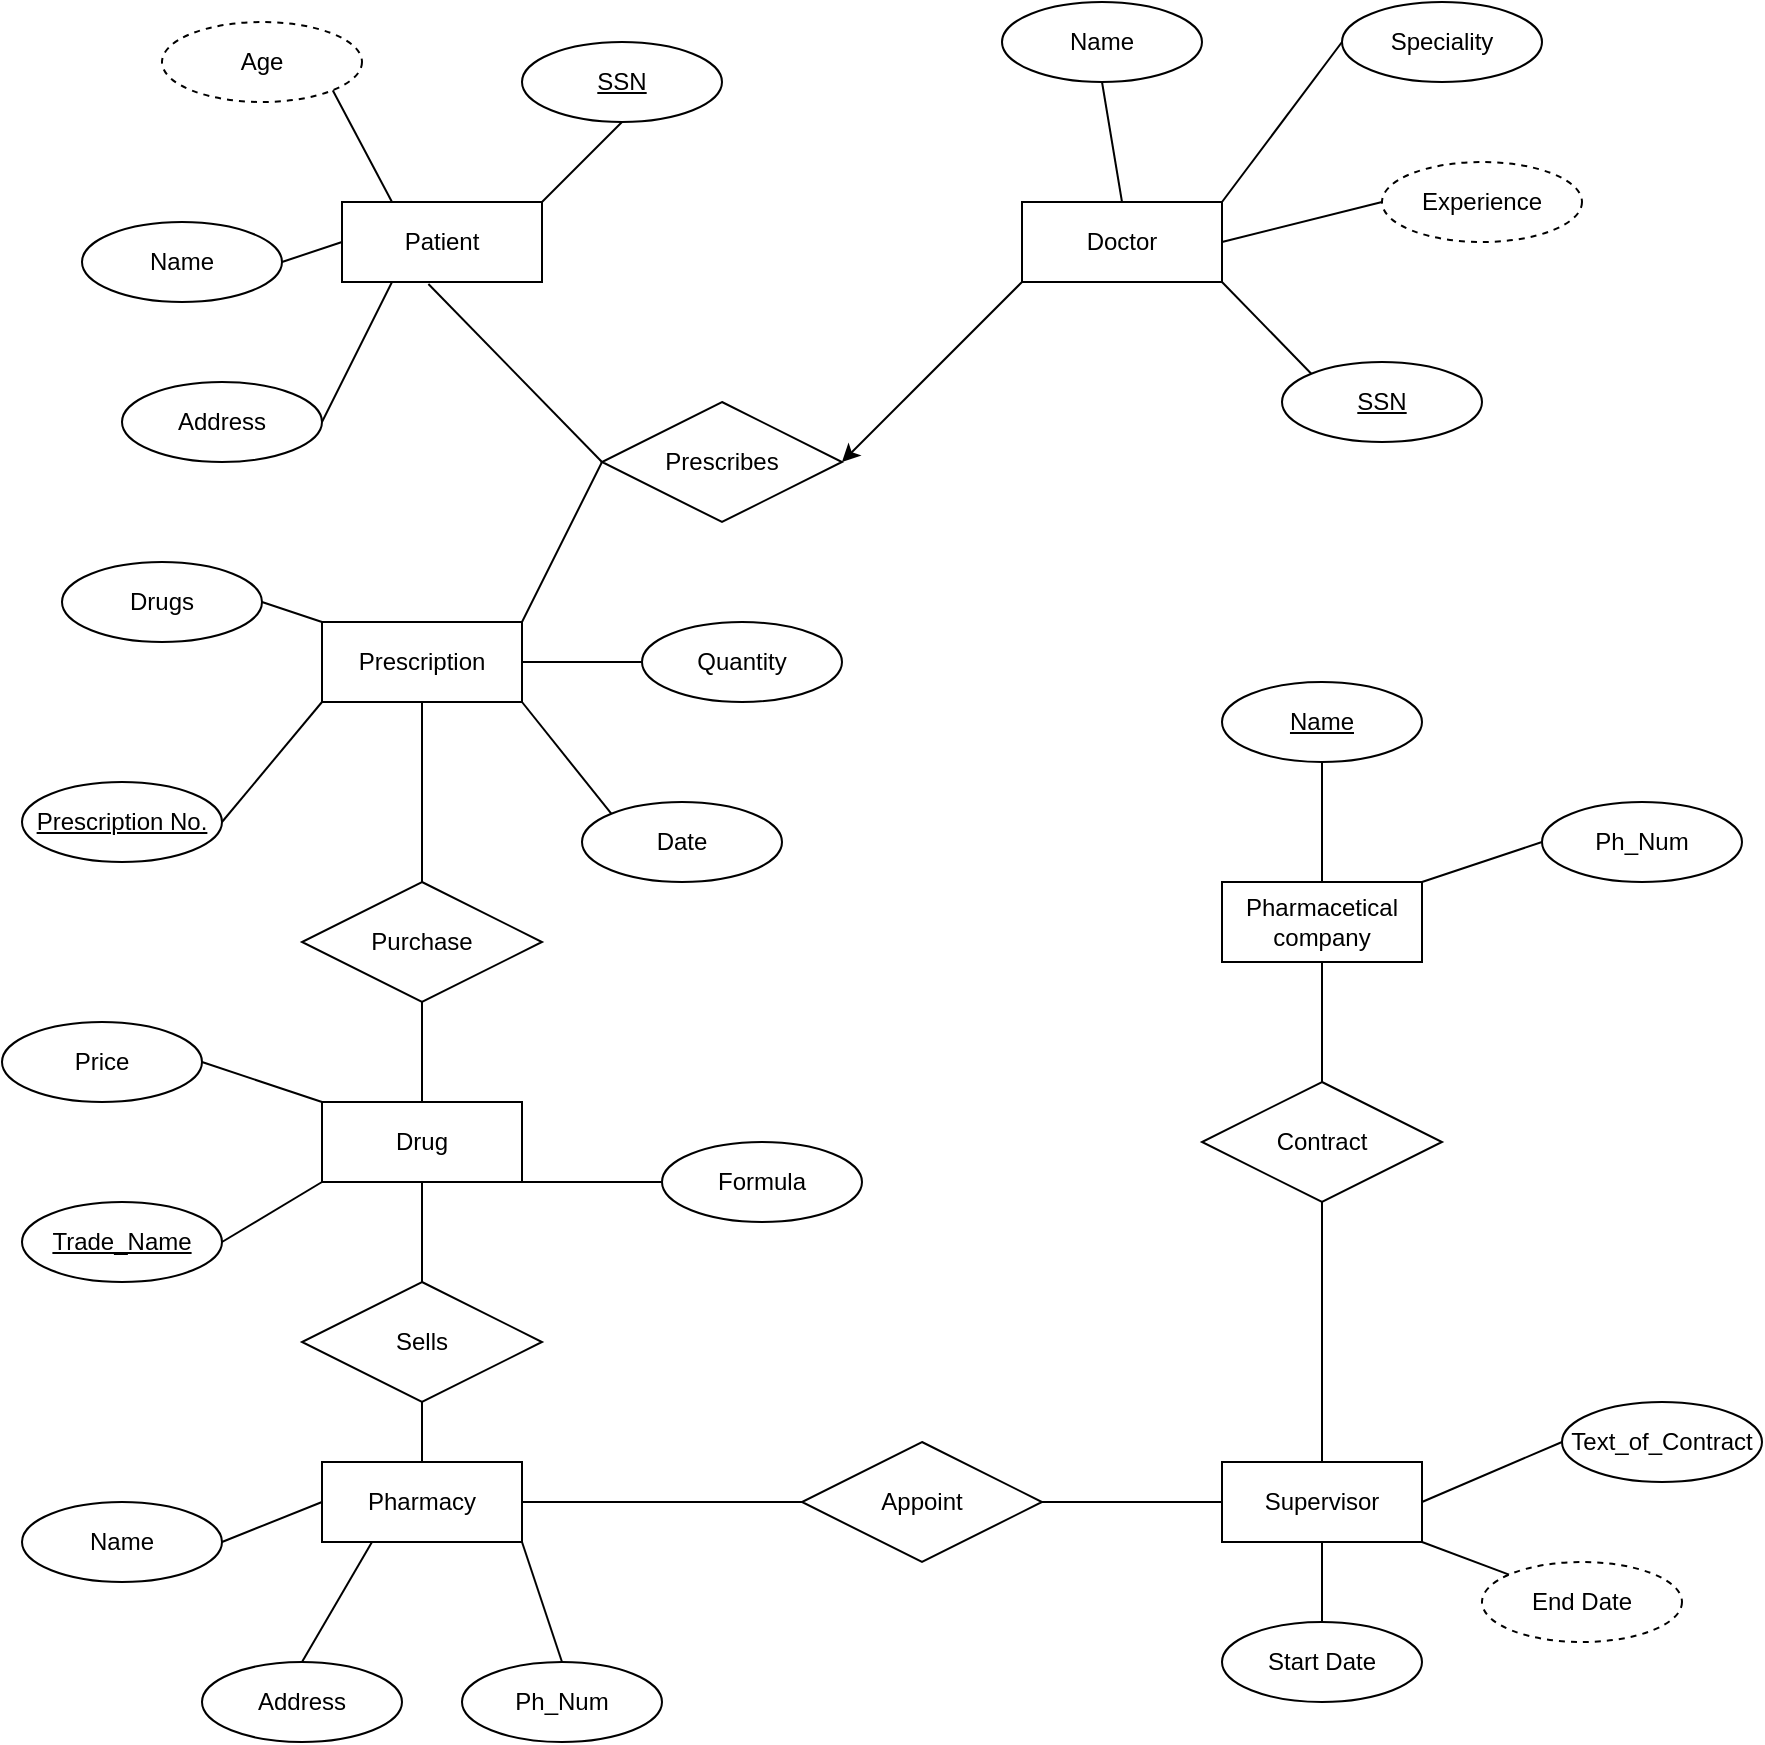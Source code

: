 <mxfile version="22.1.17" type="github">
  <diagram id="R2lEEEUBdFMjLlhIrx00" name="Page-1">
    <mxGraphModel dx="1900" dy="1679" grid="1" gridSize="10" guides="1" tooltips="1" connect="1" arrows="1" fold="1" page="1" pageScale="1" pageWidth="850" pageHeight="1100" math="0" shadow="0" extFonts="Permanent Marker^https://fonts.googleapis.com/css?family=Permanent+Marker">
      <root>
        <mxCell id="0" />
        <mxCell id="1" parent="0" />
        <mxCell id="Z5abUGu7_r0JbdbxkfKz-1" value="Supervisor" style="whiteSpace=wrap;html=1;align=center;" vertex="1" parent="1">
          <mxGeometry x="460" y="680" width="100" height="40" as="geometry" />
        </mxCell>
        <mxCell id="Z5abUGu7_r0JbdbxkfKz-2" value="Patient" style="whiteSpace=wrap;html=1;align=center;" vertex="1" parent="1">
          <mxGeometry x="20" y="50" width="100" height="40" as="geometry" />
        </mxCell>
        <mxCell id="Z5abUGu7_r0JbdbxkfKz-3" value="Pharmacetical company" style="whiteSpace=wrap;html=1;align=center;" vertex="1" parent="1">
          <mxGeometry x="460" y="390" width="100" height="40" as="geometry" />
        </mxCell>
        <mxCell id="Z5abUGu7_r0JbdbxkfKz-4" value="Doctor" style="whiteSpace=wrap;html=1;align=center;" vertex="1" parent="1">
          <mxGeometry x="360" y="50" width="100" height="40" as="geometry" />
        </mxCell>
        <mxCell id="Z5abUGu7_r0JbdbxkfKz-5" value="Pharmacy" style="whiteSpace=wrap;html=1;align=center;" vertex="1" parent="1">
          <mxGeometry x="10" y="680" width="100" height="40" as="geometry" />
        </mxCell>
        <mxCell id="Z5abUGu7_r0JbdbxkfKz-6" value="Prescription" style="whiteSpace=wrap;html=1;align=center;" vertex="1" parent="1">
          <mxGeometry x="10" y="260" width="100" height="40" as="geometry" />
        </mxCell>
        <mxCell id="Z5abUGu7_r0JbdbxkfKz-7" value="Prescribes" style="shape=rhombus;perimeter=rhombusPerimeter;whiteSpace=wrap;html=1;align=center;" vertex="1" parent="1">
          <mxGeometry x="150" y="150" width="120" height="60" as="geometry" />
        </mxCell>
        <mxCell id="Z5abUGu7_r0JbdbxkfKz-8" value="" style="endArrow=none;html=1;rounded=0;exitX=0.432;exitY=1.025;exitDx=0;exitDy=0;exitPerimeter=0;entryX=0;entryY=0.5;entryDx=0;entryDy=0;" edge="1" parent="1" source="Z5abUGu7_r0JbdbxkfKz-2" target="Z5abUGu7_r0JbdbxkfKz-7">
          <mxGeometry relative="1" as="geometry">
            <mxPoint x="110" y="169.5" as="sourcePoint" />
            <mxPoint x="270" y="169.5" as="targetPoint" />
          </mxGeometry>
        </mxCell>
        <mxCell id="Z5abUGu7_r0JbdbxkfKz-9" value="" style="endArrow=none;html=1;rounded=0;exitX=0;exitY=0.5;exitDx=0;exitDy=0;entryX=1;entryY=0;entryDx=0;entryDy=0;" edge="1" parent="1" source="Z5abUGu7_r0JbdbxkfKz-7" target="Z5abUGu7_r0JbdbxkfKz-6">
          <mxGeometry relative="1" as="geometry">
            <mxPoint x="103" y="171" as="sourcePoint" />
            <mxPoint x="210" y="260" as="targetPoint" />
          </mxGeometry>
        </mxCell>
        <mxCell id="Z5abUGu7_r0JbdbxkfKz-11" value="Purchase" style="shape=rhombus;perimeter=rhombusPerimeter;whiteSpace=wrap;html=1;align=center;" vertex="1" parent="1">
          <mxGeometry y="390" width="120" height="60" as="geometry" />
        </mxCell>
        <mxCell id="Z5abUGu7_r0JbdbxkfKz-12" value="" style="endArrow=none;html=1;rounded=0;exitX=0.5;exitY=1;exitDx=0;exitDy=0;entryX=0.5;entryY=0;entryDx=0;entryDy=0;" edge="1" parent="1" source="Z5abUGu7_r0JbdbxkfKz-6" target="Z5abUGu7_r0JbdbxkfKz-11">
          <mxGeometry relative="1" as="geometry">
            <mxPoint x="160" y="190" as="sourcePoint" />
            <mxPoint x="120" y="270" as="targetPoint" />
          </mxGeometry>
        </mxCell>
        <mxCell id="Z5abUGu7_r0JbdbxkfKz-13" value="" style="endArrow=none;html=1;rounded=0;entryX=0.5;entryY=0;entryDx=0;entryDy=0;" edge="1" parent="1" target="Z5abUGu7_r0JbdbxkfKz-71">
          <mxGeometry relative="1" as="geometry">
            <mxPoint x="60" y="530" as="sourcePoint" />
            <mxPoint x="59.5" y="540" as="targetPoint" />
          </mxGeometry>
        </mxCell>
        <mxCell id="Z5abUGu7_r0JbdbxkfKz-14" value="" style="endArrow=classic;html=1;rounded=0;exitX=0;exitY=1;exitDx=0;exitDy=0;entryX=1;entryY=0.5;entryDx=0;entryDy=0;" edge="1" parent="1" source="Z5abUGu7_r0JbdbxkfKz-4" target="Z5abUGu7_r0JbdbxkfKz-7">
          <mxGeometry width="50" height="50" relative="1" as="geometry">
            <mxPoint x="370" y="120" as="sourcePoint" />
            <mxPoint x="450" y="280" as="targetPoint" />
          </mxGeometry>
        </mxCell>
        <mxCell id="Z5abUGu7_r0JbdbxkfKz-15" value="Appoint" style="shape=rhombus;perimeter=rhombusPerimeter;whiteSpace=wrap;html=1;align=center;" vertex="1" parent="1">
          <mxGeometry x="250" y="670" width="120" height="60" as="geometry" />
        </mxCell>
        <mxCell id="Z5abUGu7_r0JbdbxkfKz-16" value="" style="endArrow=none;html=1;rounded=0;entryX=0;entryY=0.5;entryDx=0;entryDy=0;exitX=1;exitY=0.5;exitDx=0;exitDy=0;" edge="1" parent="1" source="Z5abUGu7_r0JbdbxkfKz-5" target="Z5abUGu7_r0JbdbxkfKz-15">
          <mxGeometry relative="1" as="geometry">
            <mxPoint x="110" y="520" as="sourcePoint" />
            <mxPoint x="270" y="520" as="targetPoint" />
          </mxGeometry>
        </mxCell>
        <mxCell id="Z5abUGu7_r0JbdbxkfKz-18" value="" style="endArrow=none;html=1;rounded=0;entryX=0;entryY=0.5;entryDx=0;entryDy=0;exitX=1;exitY=0.5;exitDx=0;exitDy=0;" edge="1" parent="1" source="Z5abUGu7_r0JbdbxkfKz-15" target="Z5abUGu7_r0JbdbxkfKz-1">
          <mxGeometry relative="1" as="geometry">
            <mxPoint x="220" y="520" as="sourcePoint" />
            <mxPoint x="350" y="510" as="targetPoint" />
          </mxGeometry>
        </mxCell>
        <mxCell id="Z5abUGu7_r0JbdbxkfKz-19" value="" style="endArrow=none;html=1;rounded=0;entryX=0.5;entryY=0;entryDx=0;entryDy=0;exitX=0.5;exitY=1;exitDx=0;exitDy=0;" edge="1" parent="1" source="Z5abUGu7_r0JbdbxkfKz-65" target="Z5abUGu7_r0JbdbxkfKz-1">
          <mxGeometry relative="1" as="geometry">
            <mxPoint x="370" y="520" as="sourcePoint" />
            <mxPoint x="470" y="520" as="targetPoint" />
          </mxGeometry>
        </mxCell>
        <mxCell id="Z5abUGu7_r0JbdbxkfKz-21" value="Drugs" style="ellipse;whiteSpace=wrap;html=1;align=center;" vertex="1" parent="1">
          <mxGeometry x="-120" y="230" width="100" height="40" as="geometry" />
        </mxCell>
        <mxCell id="Z5abUGu7_r0JbdbxkfKz-22" value="Address" style="ellipse;whiteSpace=wrap;html=1;align=center;" vertex="1" parent="1">
          <mxGeometry x="-90" y="140" width="100" height="40" as="geometry" />
        </mxCell>
        <mxCell id="Z5abUGu7_r0JbdbxkfKz-24" value="Name" style="ellipse;whiteSpace=wrap;html=1;align=center;" vertex="1" parent="1">
          <mxGeometry x="-110" y="60" width="100" height="40" as="geometry" />
        </mxCell>
        <mxCell id="Z5abUGu7_r0JbdbxkfKz-26" value="Address" style="ellipse;whiteSpace=wrap;html=1;align=center;" vertex="1" parent="1">
          <mxGeometry x="-50" y="780" width="100" height="40" as="geometry" />
        </mxCell>
        <mxCell id="Z5abUGu7_r0JbdbxkfKz-27" value="Name" style="ellipse;whiteSpace=wrap;html=1;align=center;" vertex="1" parent="1">
          <mxGeometry x="-140" y="700" width="100" height="40" as="geometry" />
        </mxCell>
        <mxCell id="Z5abUGu7_r0JbdbxkfKz-28" value="Ph_Num" style="ellipse;whiteSpace=wrap;html=1;align=center;" vertex="1" parent="1">
          <mxGeometry x="620" y="350" width="100" height="40" as="geometry" />
        </mxCell>
        <mxCell id="Z5abUGu7_r0JbdbxkfKz-29" value="Text_of_Contract" style="ellipse;whiteSpace=wrap;html=1;align=center;" vertex="1" parent="1">
          <mxGeometry x="630" y="650" width="100" height="40" as="geometry" />
        </mxCell>
        <mxCell id="Z5abUGu7_r0JbdbxkfKz-30" value="Start Date" style="ellipse;whiteSpace=wrap;html=1;align=center;" vertex="1" parent="1">
          <mxGeometry x="460" y="760" width="100" height="40" as="geometry" />
        </mxCell>
        <mxCell id="Z5abUGu7_r0JbdbxkfKz-34" value="Speciality" style="ellipse;whiteSpace=wrap;html=1;align=center;" vertex="1" parent="1">
          <mxGeometry x="520" y="-50" width="100" height="40" as="geometry" />
        </mxCell>
        <mxCell id="Z5abUGu7_r0JbdbxkfKz-35" value="Name" style="ellipse;whiteSpace=wrap;html=1;align=center;" vertex="1" parent="1">
          <mxGeometry x="350" y="-50" width="100" height="40" as="geometry" />
        </mxCell>
        <mxCell id="Z5abUGu7_r0JbdbxkfKz-41" value="" style="endArrow=none;html=1;rounded=0;exitX=1;exitY=1;exitDx=0;exitDy=0;entryX=0.25;entryY=0;entryDx=0;entryDy=0;" edge="1" parent="1" source="Z5abUGu7_r0JbdbxkfKz-55" target="Z5abUGu7_r0JbdbxkfKz-2">
          <mxGeometry relative="1" as="geometry">
            <mxPoint x="5.355" y="4.142" as="sourcePoint" />
            <mxPoint x="277" y="114.5" as="targetPoint" />
          </mxGeometry>
        </mxCell>
        <mxCell id="Z5abUGu7_r0JbdbxkfKz-42" value="" style="endArrow=none;html=1;rounded=0;exitX=0.5;exitY=1;exitDx=0;exitDy=0;entryX=1;entryY=0;entryDx=0;entryDy=0;" edge="1" parent="1" source="Z5abUGu7_r0JbdbxkfKz-54" target="Z5abUGu7_r0JbdbxkfKz-2">
          <mxGeometry relative="1" as="geometry">
            <mxPoint x="140" y="10" as="sourcePoint" />
            <mxPoint x="207" y="99" as="targetPoint" />
          </mxGeometry>
        </mxCell>
        <mxCell id="Z5abUGu7_r0JbdbxkfKz-43" value="" style="endArrow=none;html=1;rounded=0;exitX=1;exitY=0.5;exitDx=0;exitDy=0;entryX=0;entryY=0.5;entryDx=0;entryDy=0;" edge="1" parent="1" source="Z5abUGu7_r0JbdbxkfKz-24" target="Z5abUGu7_r0JbdbxkfKz-2">
          <mxGeometry relative="1" as="geometry">
            <mxPoint x="15" y="14" as="sourcePoint" />
            <mxPoint x="55" y="60" as="targetPoint" />
          </mxGeometry>
        </mxCell>
        <mxCell id="Z5abUGu7_r0JbdbxkfKz-44" value="" style="endArrow=none;html=1;rounded=0;exitX=1;exitY=0.5;exitDx=0;exitDy=0;entryX=0.25;entryY=1;entryDx=0;entryDy=0;" edge="1" parent="1" source="Z5abUGu7_r0JbdbxkfKz-22" target="Z5abUGu7_r0JbdbxkfKz-2">
          <mxGeometry relative="1" as="geometry">
            <mxPoint y="90" as="sourcePoint" />
            <mxPoint x="30" y="80" as="targetPoint" />
          </mxGeometry>
        </mxCell>
        <mxCell id="Z5abUGu7_r0JbdbxkfKz-45" value="" style="endArrow=none;html=1;rounded=0;exitX=1;exitY=0.5;exitDx=0;exitDy=0;entryX=0;entryY=0;entryDx=0;entryDy=0;" edge="1" parent="1" source="Z5abUGu7_r0JbdbxkfKz-21" target="Z5abUGu7_r0JbdbxkfKz-6">
          <mxGeometry relative="1" as="geometry">
            <mxPoint x="20" y="170" as="sourcePoint" />
            <mxPoint x="55" y="100" as="targetPoint" />
          </mxGeometry>
        </mxCell>
        <mxCell id="Z5abUGu7_r0JbdbxkfKz-46" value="" style="endArrow=none;html=1;rounded=0;exitX=1;exitY=0.5;exitDx=0;exitDy=0;entryX=0;entryY=1;entryDx=0;entryDy=0;" edge="1" parent="1" source="Z5abUGu7_r0JbdbxkfKz-62" target="Z5abUGu7_r0JbdbxkfKz-6">
          <mxGeometry relative="1" as="geometry">
            <mxPoint x="-20" y="360" as="sourcePoint" />
            <mxPoint x="20" y="270" as="targetPoint" />
          </mxGeometry>
        </mxCell>
        <mxCell id="Z5abUGu7_r0JbdbxkfKz-47" value="" style="endArrow=none;html=1;rounded=0;exitX=0.5;exitY=1;exitDx=0;exitDy=0;entryX=0.5;entryY=0;entryDx=0;entryDy=0;" edge="1" parent="1" source="Z5abUGu7_r0JbdbxkfKz-35" target="Z5abUGu7_r0JbdbxkfKz-4">
          <mxGeometry relative="1" as="geometry">
            <mxPoint x="-10" y="370" as="sourcePoint" />
            <mxPoint x="20" y="310" as="targetPoint" />
          </mxGeometry>
        </mxCell>
        <mxCell id="Z5abUGu7_r0JbdbxkfKz-48" value="" style="endArrow=none;html=1;rounded=0;exitX=0;exitY=0.5;exitDx=0;exitDy=0;entryX=1;entryY=0;entryDx=0;entryDy=0;" edge="1" parent="1" source="Z5abUGu7_r0JbdbxkfKz-34" target="Z5abUGu7_r0JbdbxkfKz-4">
          <mxGeometry relative="1" as="geometry">
            <mxPoint x="410" as="sourcePoint" />
            <mxPoint x="420" y="60" as="targetPoint" />
          </mxGeometry>
        </mxCell>
        <mxCell id="Z5abUGu7_r0JbdbxkfKz-49" value="" style="endArrow=none;html=1;rounded=0;exitX=0;exitY=0.5;exitDx=0;exitDy=0;entryX=1;entryY=0.5;entryDx=0;entryDy=0;" edge="1" parent="1" source="Z5abUGu7_r0JbdbxkfKz-53" target="Z5abUGu7_r0JbdbxkfKz-4">
          <mxGeometry relative="1" as="geometry">
            <mxPoint x="530" y="60" as="sourcePoint" />
            <mxPoint x="470" y="60" as="targetPoint" />
          </mxGeometry>
        </mxCell>
        <mxCell id="Z5abUGu7_r0JbdbxkfKz-50" value="" style="endArrow=none;html=1;rounded=0;exitX=0;exitY=0;exitDx=0;exitDy=0;entryX=1;entryY=1;entryDx=0;entryDy=0;" edge="1" parent="1" source="Z5abUGu7_r0JbdbxkfKz-52" target="Z5abUGu7_r0JbdbxkfKz-4">
          <mxGeometry relative="1" as="geometry">
            <mxPoint x="500" y="130" as="sourcePoint" />
            <mxPoint x="470" y="80" as="targetPoint" />
          </mxGeometry>
        </mxCell>
        <mxCell id="Z5abUGu7_r0JbdbxkfKz-52" value="SSN" style="ellipse;whiteSpace=wrap;html=1;align=center;fontStyle=4;" vertex="1" parent="1">
          <mxGeometry x="490" y="130" width="100" height="40" as="geometry" />
        </mxCell>
        <mxCell id="Z5abUGu7_r0JbdbxkfKz-53" value="Experience" style="ellipse;whiteSpace=wrap;html=1;align=center;dashed=1;" vertex="1" parent="1">
          <mxGeometry x="540" y="30" width="100" height="40" as="geometry" />
        </mxCell>
        <mxCell id="Z5abUGu7_r0JbdbxkfKz-54" value="SSN" style="ellipse;whiteSpace=wrap;html=1;align=center;fontStyle=4;" vertex="1" parent="1">
          <mxGeometry x="110" y="-30" width="100" height="40" as="geometry" />
        </mxCell>
        <mxCell id="Z5abUGu7_r0JbdbxkfKz-55" value="Age" style="ellipse;whiteSpace=wrap;html=1;align=center;dashed=1;" vertex="1" parent="1">
          <mxGeometry x="-70" y="-40" width="100" height="40" as="geometry" />
        </mxCell>
        <mxCell id="Z5abUGu7_r0JbdbxkfKz-56" value="" style="endArrow=none;html=1;rounded=0;exitX=0.5;exitY=1;exitDx=0;exitDy=0;entryX=0.5;entryY=0;entryDx=0;entryDy=0;" edge="1" parent="1" source="Z5abUGu7_r0JbdbxkfKz-84" target="Z5abUGu7_r0JbdbxkfKz-3">
          <mxGeometry relative="1" as="geometry">
            <mxPoint x="510" y="330" as="sourcePoint" />
            <mxPoint x="470" y="100" as="targetPoint" />
          </mxGeometry>
        </mxCell>
        <mxCell id="Z5abUGu7_r0JbdbxkfKz-57" value="" style="endArrow=none;html=1;rounded=0;exitX=0;exitY=0.5;exitDx=0;exitDy=0;entryX=1;entryY=0;entryDx=0;entryDy=0;" edge="1" parent="1" source="Z5abUGu7_r0JbdbxkfKz-28" target="Z5abUGu7_r0JbdbxkfKz-3">
          <mxGeometry relative="1" as="geometry">
            <mxPoint x="550" y="270" as="sourcePoint" />
            <mxPoint x="500" y="360" as="targetPoint" />
          </mxGeometry>
        </mxCell>
        <mxCell id="Z5abUGu7_r0JbdbxkfKz-58" value="" style="endArrow=none;html=1;rounded=0;exitX=0;exitY=0.5;exitDx=0;exitDy=0;entryX=1;entryY=0.5;entryDx=0;entryDy=0;" edge="1" parent="1" source="Z5abUGu7_r0JbdbxkfKz-29" target="Z5abUGu7_r0JbdbxkfKz-1">
          <mxGeometry relative="1" as="geometry">
            <mxPoint x="610" y="310" as="sourcePoint" />
            <mxPoint x="550" y="510" as="targetPoint" />
          </mxGeometry>
        </mxCell>
        <mxCell id="Z5abUGu7_r0JbdbxkfKz-59" value="" style="endArrow=none;html=1;rounded=0;entryX=0.5;entryY=1;entryDx=0;entryDy=0;" edge="1" parent="1" source="Z5abUGu7_r0JbdbxkfKz-30" target="Z5abUGu7_r0JbdbxkfKz-1">
          <mxGeometry relative="1" as="geometry">
            <mxPoint x="615" y="566" as="sourcePoint" />
            <mxPoint x="570" y="540" as="targetPoint" />
            <Array as="points" />
          </mxGeometry>
        </mxCell>
        <mxCell id="Z5abUGu7_r0JbdbxkfKz-60" value="" style="endArrow=none;html=1;rounded=0;entryX=0.25;entryY=1;entryDx=0;entryDy=0;exitX=0.5;exitY=0;exitDx=0;exitDy=0;" edge="1" parent="1" source="Z5abUGu7_r0JbdbxkfKz-26" target="Z5abUGu7_r0JbdbxkfKz-5">
          <mxGeometry relative="1" as="geometry">
            <mxPoint x="499" y="600" as="sourcePoint" />
            <mxPoint x="495" y="540" as="targetPoint" />
            <Array as="points" />
          </mxGeometry>
        </mxCell>
        <mxCell id="Z5abUGu7_r0JbdbxkfKz-61" value="" style="endArrow=none;html=1;rounded=0;entryX=0;entryY=0.5;entryDx=0;entryDy=0;exitX=1;exitY=0.5;exitDx=0;exitDy=0;" edge="1" parent="1" source="Z5abUGu7_r0JbdbxkfKz-27" target="Z5abUGu7_r0JbdbxkfKz-5">
          <mxGeometry relative="1" as="geometry">
            <mxPoint x="10" y="660" as="sourcePoint" />
            <mxPoint x="45" y="570" as="targetPoint" />
            <Array as="points" />
          </mxGeometry>
        </mxCell>
        <mxCell id="Z5abUGu7_r0JbdbxkfKz-62" value="Prescription No." style="ellipse;whiteSpace=wrap;html=1;align=center;fontStyle=4;" vertex="1" parent="1">
          <mxGeometry x="-140" y="340" width="100" height="40" as="geometry" />
        </mxCell>
        <mxCell id="Z5abUGu7_r0JbdbxkfKz-63" value="Ph_Num" style="ellipse;whiteSpace=wrap;html=1;align=center;" vertex="1" parent="1">
          <mxGeometry x="80" y="780" width="100" height="40" as="geometry" />
        </mxCell>
        <mxCell id="Z5abUGu7_r0JbdbxkfKz-64" value="" style="endArrow=none;html=1;rounded=0;entryX=1;entryY=1;entryDx=0;entryDy=0;exitX=0.5;exitY=0;exitDx=0;exitDy=0;" edge="1" parent="1" source="Z5abUGu7_r0JbdbxkfKz-63" target="Z5abUGu7_r0JbdbxkfKz-5">
          <mxGeometry relative="1" as="geometry">
            <mxPoint x="10" y="660" as="sourcePoint" />
            <mxPoint x="45" y="570" as="targetPoint" />
            <Array as="points" />
          </mxGeometry>
        </mxCell>
        <mxCell id="Z5abUGu7_r0JbdbxkfKz-65" value="Contract" style="shape=rhombus;perimeter=rhombusPerimeter;whiteSpace=wrap;html=1;align=center;" vertex="1" parent="1">
          <mxGeometry x="450" y="490" width="120" height="60" as="geometry" />
        </mxCell>
        <mxCell id="Z5abUGu7_r0JbdbxkfKz-66" value="" style="endArrow=none;html=1;rounded=0;exitX=0.5;exitY=0;exitDx=0;exitDy=0;entryX=0.5;entryY=1;entryDx=0;entryDy=0;" edge="1" parent="1" source="Z5abUGu7_r0JbdbxkfKz-65" target="Z5abUGu7_r0JbdbxkfKz-3">
          <mxGeometry relative="1" as="geometry">
            <mxPoint x="500" y="330" as="sourcePoint" />
            <mxPoint x="510" y="400" as="targetPoint" />
          </mxGeometry>
        </mxCell>
        <mxCell id="Z5abUGu7_r0JbdbxkfKz-68" value="" style="endArrow=none;html=1;rounded=0;entryX=1;entryY=1;entryDx=0;entryDy=0;" edge="1" parent="1" source="Z5abUGu7_r0JbdbxkfKz-69" target="Z5abUGu7_r0JbdbxkfKz-1">
          <mxGeometry relative="1" as="geometry">
            <mxPoint x="604.645" y="665.858" as="sourcePoint" />
            <mxPoint x="570" y="610" as="targetPoint" />
          </mxGeometry>
        </mxCell>
        <mxCell id="Z5abUGu7_r0JbdbxkfKz-69" value="End Date" style="ellipse;whiteSpace=wrap;html=1;align=center;dashed=1;" vertex="1" parent="1">
          <mxGeometry x="590" y="730" width="100" height="40" as="geometry" />
        </mxCell>
        <mxCell id="Z5abUGu7_r0JbdbxkfKz-70" value="Drug" style="whiteSpace=wrap;html=1;align=center;" vertex="1" parent="1">
          <mxGeometry x="10" y="500" width="100" height="40" as="geometry" />
        </mxCell>
        <mxCell id="Z5abUGu7_r0JbdbxkfKz-71" value="Sells" style="shape=rhombus;perimeter=rhombusPerimeter;whiteSpace=wrap;html=1;align=center;" vertex="1" parent="1">
          <mxGeometry y="590" width="120" height="60" as="geometry" />
        </mxCell>
        <mxCell id="Z5abUGu7_r0JbdbxkfKz-72" value="" style="endArrow=none;html=1;rounded=0;entryX=0.5;entryY=0;entryDx=0;entryDy=0;exitX=0.5;exitY=1;exitDx=0;exitDy=0;" edge="1" parent="1" source="Z5abUGu7_r0JbdbxkfKz-71" target="Z5abUGu7_r0JbdbxkfKz-5">
          <mxGeometry relative="1" as="geometry">
            <mxPoint x="160" y="660" as="sourcePoint" />
            <mxPoint x="120" y="630" as="targetPoint" />
            <Array as="points" />
          </mxGeometry>
        </mxCell>
        <mxCell id="Z5abUGu7_r0JbdbxkfKz-74" value="Formula" style="ellipse;whiteSpace=wrap;html=1;align=center;" vertex="1" parent="1">
          <mxGeometry x="180" y="520" width="100" height="40" as="geometry" />
        </mxCell>
        <mxCell id="Z5abUGu7_r0JbdbxkfKz-75" value="Price" style="ellipse;whiteSpace=wrap;html=1;align=center;" vertex="1" parent="1">
          <mxGeometry x="-150" y="460" width="100" height="40" as="geometry" />
        </mxCell>
        <mxCell id="Z5abUGu7_r0JbdbxkfKz-78" value="" style="endArrow=none;html=1;rounded=0;entryX=0;entryY=0;entryDx=0;entryDy=0;exitX=1;exitY=0.5;exitDx=0;exitDy=0;" edge="1" parent="1" source="Z5abUGu7_r0JbdbxkfKz-75" target="Z5abUGu7_r0JbdbxkfKz-70">
          <mxGeometry relative="1" as="geometry">
            <mxPoint x="160" y="660" as="sourcePoint" />
            <mxPoint x="120" y="630" as="targetPoint" />
            <Array as="points" />
          </mxGeometry>
        </mxCell>
        <mxCell id="Z5abUGu7_r0JbdbxkfKz-79" value="" style="endArrow=none;html=1;rounded=0;entryX=1;entryY=1;entryDx=0;entryDy=0;exitX=0;exitY=0.5;exitDx=0;exitDy=0;" edge="1" parent="1" source="Z5abUGu7_r0JbdbxkfKz-74" target="Z5abUGu7_r0JbdbxkfKz-70">
          <mxGeometry relative="1" as="geometry">
            <mxPoint x="70" y="940" as="sourcePoint" />
            <mxPoint x="70" y="870" as="targetPoint" />
            <Array as="points" />
          </mxGeometry>
        </mxCell>
        <mxCell id="Z5abUGu7_r0JbdbxkfKz-81" value="" style="endArrow=none;html=1;rounded=0;entryX=0;entryY=1;entryDx=0;entryDy=0;exitX=1;exitY=0.5;exitDx=0;exitDy=0;" edge="1" parent="1" source="Z5abUGu7_r0JbdbxkfKz-85" target="Z5abUGu7_r0JbdbxkfKz-70">
          <mxGeometry relative="1" as="geometry">
            <mxPoint x="-70" y="920" as="sourcePoint" />
            <mxPoint x="70" y="870" as="targetPoint" />
            <Array as="points" />
          </mxGeometry>
        </mxCell>
        <mxCell id="Z5abUGu7_r0JbdbxkfKz-82" value="Quantity" style="ellipse;whiteSpace=wrap;html=1;align=center;" vertex="1" parent="1">
          <mxGeometry x="170" y="260" width="100" height="40" as="geometry" />
        </mxCell>
        <mxCell id="Z5abUGu7_r0JbdbxkfKz-83" value="" style="endArrow=none;html=1;rounded=0;exitX=0;exitY=0.5;exitDx=0;exitDy=0;entryX=1;entryY=0.5;entryDx=0;entryDy=0;" edge="1" parent="1" source="Z5abUGu7_r0JbdbxkfKz-82" target="Z5abUGu7_r0JbdbxkfKz-6">
          <mxGeometry relative="1" as="geometry">
            <mxPoint x="-30" y="370" as="sourcePoint" />
            <mxPoint x="20" y="310" as="targetPoint" />
          </mxGeometry>
        </mxCell>
        <mxCell id="Z5abUGu7_r0JbdbxkfKz-84" value="Name" style="ellipse;whiteSpace=wrap;html=1;align=center;fontStyle=4;" vertex="1" parent="1">
          <mxGeometry x="460" y="290" width="100" height="40" as="geometry" />
        </mxCell>
        <mxCell id="Z5abUGu7_r0JbdbxkfKz-85" value="Trade_Name" style="ellipse;whiteSpace=wrap;html=1;align=center;fontStyle=4;" vertex="1" parent="1">
          <mxGeometry x="-140" y="550" width="100" height="40" as="geometry" />
        </mxCell>
        <mxCell id="Z5abUGu7_r0JbdbxkfKz-86" value="Date" style="ellipse;whiteSpace=wrap;html=1;align=center;" vertex="1" parent="1">
          <mxGeometry x="140" y="350" width="100" height="40" as="geometry" />
        </mxCell>
        <mxCell id="Z5abUGu7_r0JbdbxkfKz-87" value="" style="endArrow=none;html=1;rounded=0;exitX=0;exitY=0;exitDx=0;exitDy=0;entryX=1;entryY=1;entryDx=0;entryDy=0;" edge="1" parent="1" source="Z5abUGu7_r0JbdbxkfKz-86" target="Z5abUGu7_r0JbdbxkfKz-6">
          <mxGeometry relative="1" as="geometry">
            <mxPoint x="180" y="290" as="sourcePoint" />
            <mxPoint x="120" y="290" as="targetPoint" />
          </mxGeometry>
        </mxCell>
        <mxCell id="Z5abUGu7_r0JbdbxkfKz-88" value="" style="endArrow=none;html=1;rounded=0;entryX=0.5;entryY=1;entryDx=0;entryDy=0;exitX=0.5;exitY=0;exitDx=0;exitDy=0;" edge="1" parent="1" source="Z5abUGu7_r0JbdbxkfKz-70" target="Z5abUGu7_r0JbdbxkfKz-11">
          <mxGeometry relative="1" as="geometry">
            <mxPoint x="70" y="540" as="sourcePoint" />
            <mxPoint x="70" y="600" as="targetPoint" />
          </mxGeometry>
        </mxCell>
      </root>
    </mxGraphModel>
  </diagram>
</mxfile>
